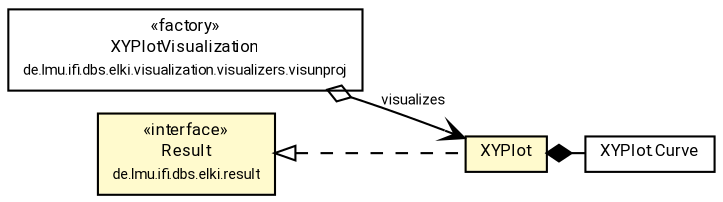 #!/usr/local/bin/dot
#
# Class diagram 
# Generated by UMLGraph version R5_7_2-60-g0e99a6 (http://www.spinellis.gr/umlgraph/)
#

digraph G {
	graph [fontnames="svg"]
	edge [fontname="Roboto",fontsize=7,labelfontname="Roboto",labelfontsize=7,color="black"];
	node [fontname="Roboto",fontcolor="black",fontsize=8,shape=plaintext,margin=0,width=0,height=0];
	nodesep=0.15;
	ranksep=0.25;
	rankdir=LR;
	// de.lmu.ifi.dbs.elki.visualization.visualizers.visunproj.XYPlotVisualization
	c11004826 [label=<<table title="de.lmu.ifi.dbs.elki.visualization.visualizers.visunproj.XYPlotVisualization" border="0" cellborder="1" cellspacing="0" cellpadding="2" href="../../visualization/visualizers/visunproj/XYPlotVisualization.html" target="_parent">
		<tr><td><table border="0" cellspacing="0" cellpadding="1">
		<tr><td align="center" balign="center"> &#171;factory&#187; </td></tr>
		<tr><td align="center" balign="center"> <font face="Roboto">XYPlotVisualization</font> </td></tr>
		<tr><td align="center" balign="center"> <font face="Roboto" point-size="7.0">de.lmu.ifi.dbs.elki.visualization.visualizers.visunproj</font> </td></tr>
		</table></td></tr>
		</table>>, URL="../../visualization/visualizers/visunproj/XYPlotVisualization.html"];
	// de.lmu.ifi.dbs.elki.result.Result
	c11005472 [label=<<table title="de.lmu.ifi.dbs.elki.result.Result" border="0" cellborder="1" cellspacing="0" cellpadding="2" bgcolor="LemonChiffon" href="../../result/Result.html" target="_parent">
		<tr><td><table border="0" cellspacing="0" cellpadding="1">
		<tr><td align="center" balign="center"> &#171;interface&#187; </td></tr>
		<tr><td align="center" balign="center"> <font face="Roboto">Result</font> </td></tr>
		<tr><td align="center" balign="center"> <font face="Roboto" point-size="7.0">de.lmu.ifi.dbs.elki.result</font> </td></tr>
		</table></td></tr>
		</table>>, URL="../../result/Result.html"];
	// de.lmu.ifi.dbs.elki.math.geometry.XYPlot
	c11006246 [label=<<table title="de.lmu.ifi.dbs.elki.math.geometry.XYPlot" border="0" cellborder="1" cellspacing="0" cellpadding="2" bgcolor="lemonChiffon" href="XYPlot.html" target="_parent">
		<tr><td><table border="0" cellspacing="0" cellpadding="1">
		<tr><td align="center" balign="center"> <font face="Roboto">XYPlot</font> </td></tr>
		</table></td></tr>
		</table>>, URL="XYPlot.html"];
	// de.lmu.ifi.dbs.elki.math.geometry.XYPlot.Curve
	c11006247 [label=<<table title="de.lmu.ifi.dbs.elki.math.geometry.XYPlot.Curve" border="0" cellborder="1" cellspacing="0" cellpadding="2" href="XYPlot.Curve.html" target="_parent">
		<tr><td><table border="0" cellspacing="0" cellpadding="1">
		<tr><td align="center" balign="center"> <font face="Roboto">XYPlot.Curve</font> </td></tr>
		</table></td></tr>
		</table>>, URL="XYPlot.Curve.html"];
	// de.lmu.ifi.dbs.elki.visualization.visualizers.visunproj.XYPlotVisualization navhas de.lmu.ifi.dbs.elki.math.geometry.XYPlot
	c11004826 -> c11006246 [arrowhead=open,arrowtail=ediamond,dir=both,weight=3,label="visualizes"];
	// de.lmu.ifi.dbs.elki.math.geometry.XYPlot implements de.lmu.ifi.dbs.elki.result.Result
	c11005472 -> c11006246 [arrowtail=empty,style=dashed,dir=back,weight=9];
	// de.lmu.ifi.dbs.elki.math.geometry.XYPlot composed de.lmu.ifi.dbs.elki.math.geometry.XYPlot.Curve
	c11006246 -> c11006247 [arrowhead=none,arrowtail=diamond,dir=back,weight=6];
}

